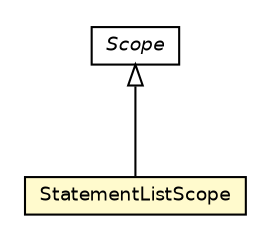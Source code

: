 #!/usr/local/bin/dot
#
# Class diagram 
# Generated by UMLGraph version 5.2 (http://www.umlgraph.org/)
#

digraph G {
	edge [fontname="Helvetica",fontsize=10,labelfontname="Helvetica",labelfontsize=10];
	node [fontname="Helvetica",fontsize=10,shape=plaintext];
	nodesep=0.25;
	ranksep=0.5;
	// chameleon.core.scope.Scope
	c22490 [label=<<table title="chameleon.core.scope.Scope" border="0" cellborder="1" cellspacing="0" cellpadding="2" port="p" href="../scope/Scope.html">
		<tr><td><table border="0" cellspacing="0" cellpadding="1">
<tr><td align="center" balign="center"><font face="Helvetica-Oblique"> Scope </font></td></tr>
		</table></td></tr>
		</table>>, fontname="Helvetica", fontcolor="black", fontsize=9.0];
	// chameleon.core.statement.StatementListScope
	c22495 [label=<<table title="chameleon.core.statement.StatementListScope" border="0" cellborder="1" cellspacing="0" cellpadding="2" port="p" bgcolor="lemonChiffon" href="./StatementListScope.html">
		<tr><td><table border="0" cellspacing="0" cellpadding="1">
<tr><td align="center" balign="center"> StatementListScope </td></tr>
		</table></td></tr>
		</table>>, fontname="Helvetica", fontcolor="black", fontsize=9.0];
	//chameleon.core.statement.StatementListScope extends chameleon.core.scope.Scope
	c22490:p -> c22495:p [dir=back,arrowtail=empty];
}

